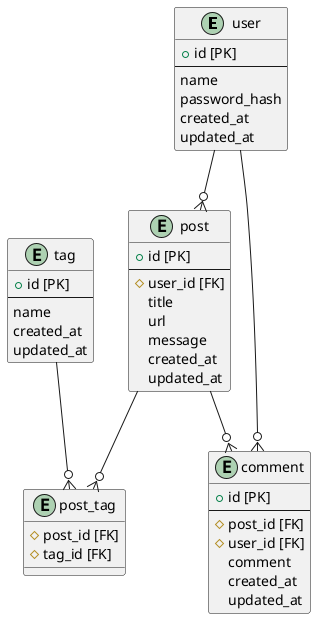 @startuml

entity user {
  + id [PK]
  --
  name
  password_hash
  created_at
  updated_at
}

entity post {
  + id [PK]
  --
  # user_id [FK]
  title
  url
  message
  created_at
  updated_at
}

entity post_tag {
  # post_id [FK]
  # tag_id [FK]
}

entity tag {
  + id [PK]
  --
  name
  created_at
  updated_at
}

entity comment {
  + id [PK]
  --
  # post_id [FK]
  # user_id [FK]
  comment
  created_at
  updated_at
}

user --o{ post

post --o{ comment
user --o{ comment

post --o{ post_tag
tag --o{ post_tag

@enduml
